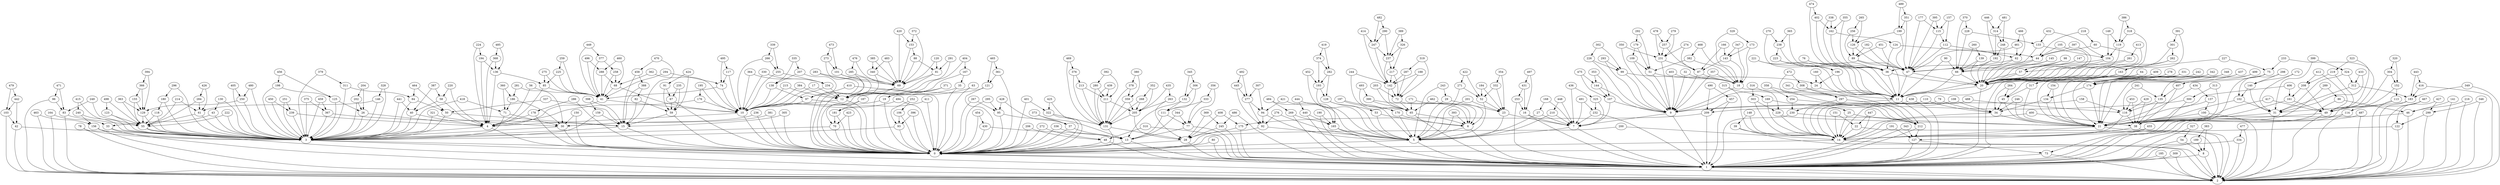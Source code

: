 digraph Dorogovtsev_Mendes_nodes_500 {
0;
1;
2;
3;
4;
5;
6;
7;
8;
9;
10;
11;
12;
13;
14;
15;
16;
17;
18;
19;
20;
21;
22;
23;
24;
25;
26;
27;
28;
29;
30;
31;
32;
33;
34;
35;
36;
37;
38;
39;
40;
41;
42;
43;
44;
45;
46;
47;
48;
49;
50;
51;
52;
53;
54;
55;
56;
57;
58;
59;
60;
61;
62;
63;
64;
65;
66;
67;
68;
69;
70;
71;
72;
73;
74;
75;
76;
77;
78;
79;
80;
81;
82;
83;
84;
85;
86;
87;
88;
89;
90;
91;
92;
93;
94;
95;
96;
97;
98;
99;
100;
101;
102;
103;
104;
105;
106;
107;
108;
109;
110;
111;
112;
113;
114;
115;
116;
117;
118;
119;
120;
121;
122;
123;
124;
125;
126;
127;
128;
129;
130;
131;
132;
133;
134;
135;
136;
137;
138;
139;
140;
141;
142;
143;
144;
145;
146;
147;
148;
149;
150;
151;
152;
153;
154;
155;
156;
157;
158;
159;
160;
161;
162;
163;
164;
165;
166;
167;
168;
169;
170;
171;
172;
173;
174;
175;
176;
177;
178;
179;
180;
181;
182;
183;
184;
185;
186;
187;
188;
189;
190;
191;
192;
193;
194;
195;
196;
197;
198;
199;
200;
201;
202;
203;
204;
205;
206;
207;
208;
209;
210;
211;
212;
213;
214;
215;
216;
217;
218;
219;
220;
221;
222;
223;
224;
225;
226;
227;
228;
229;
230;
231;
232;
233;
234;
235;
236;
237;
238;
239;
240;
241;
242;
243;
244;
245;
246;
247;
248;
249;
250;
251;
252;
253;
254;
255;
256;
257;
258;
259;
260;
261;
262;
263;
264;
265;
266;
267;
268;
269;
270;
271;
272;
273;
274;
275;
276;
277;
278;
279;
280;
281;
282;
283;
284;
285;
286;
287;
288;
289;
290;
291;
292;
293;
294;
295;
296;
297;
298;
299;
300;
301;
302;
303;
304;
305;
306;
307;
308;
309;
310;
311;
312;
313;
314;
315;
316;
317;
318;
319;
320;
321;
322;
323;
324;
325;
326;
327;
328;
329;
330;
331;
332;
333;
334;
335;
336;
337;
338;
339;
340;
341;
342;
343;
344;
345;
346;
347;
348;
349;
350;
351;
352;
353;
354;
355;
356;
357;
358;
359;
360;
361;
362;
363;
364;
365;
366;
367;
368;
369;
370;
371;
372;
373;
374;
375;
376;
377;
378;
379;
380;
381;
382;
383;
384;
385;
386;
387;
388;
389;
390;
391;
392;
393;
394;
395;
396;
397;
398;
399;
400;
401;
402;
403;
404;
405;
406;
407;
408;
409;
410;
411;
412;
413;
414;
415;
416;
417;
418;
419;
420;
421;
422;
423;
424;
425;
426;
427;
428;
429;
430;
431;
432;
433;
434;
435;
436;
437;
438;
439;
440;
441;
442;
443;
444;
445;
446;
447;
448;
449;
450;
451;
452;
453;
454;
455;
456;
457;
458;
459;
460;
461;
462;
463;
464;
465;
466;
467;
468;
469;
470;
471;
472;
473;
474;
475;
476;
477;
478;
479;
480;
481;
482;
483;
484;
485;
486;
487;
488;
489;
490;
491;
492;
493;
494;
495;
496;
497;
498;
499;
0 -> 1;
1 -> 2;
2 -> 0;
3 -> 2;
3 -> 0;
4 -> 3;
4 -> 0;
5 -> 0;
5 -> 1;
6 -> 5;
6 -> 1;
7 -> 5;
7 -> 1;
8 -> 1;
8 -> 2;
9 -> 7;
9 -> 1;
10 -> 4;
10 -> 0;
11 -> 9;
11 -> 1;
12 -> 10;
12 -> 0;
13 -> 0;
13 -> 1;
14 -> 2;
14 -> 0;
15 -> 3;
15 -> 0;
16 -> 7;
16 -> 1;
17 -> 12;
17 -> 10;
18 -> 11;
18 -> 9;
19 -> 10;
19 -> 0;
20 -> 11;
20 -> 1;
21 -> 14;
21 -> 2;
22 -> 14;
22 -> 2;
23 -> 7;
23 -> 5;
24 -> 11;
24 -> 9;
25 -> 21;
25 -> 14;
26 -> 4;
26 -> 3;
27 -> 7;
27 -> 5;
28 -> 0;
28 -> 1;
29 -> 23;
29 -> 5;
30 -> 3;
30 -> 0;
31 -> 21;
31 -> 2;
32 -> 18;
32 -> 9;
33 -> 3;
33 -> 2;
34 -> 21;
34 -> 14;
35 -> 12;
35 -> 0;
36 -> 20;
36 -> 11;
37 -> 13;
37 -> 0;
38 -> 14;
38 -> 2;
39 -> 14;
39 -> 2;
40 -> 4;
40 -> 3;
41 -> 10;
41 -> 4;
42 -> 3;
42 -> 2;
43 -> 33;
43 -> 3;
44 -> 36;
44 -> 20;
45 -> 34;
45 -> 21;
46 -> 38;
46 -> 2;
47 -> 20;
47 -> 11;
48 -> 0;
48 -> 1;
49 -> 21;
49 -> 2;
50 -> 15;
50 -> 3;
51 -> 18;
51 -> 9;
52 -> 23;
52 -> 5;
53 -> 6;
53 -> 5;
54 -> 8;
54 -> 1;
55 -> 3;
55 -> 2;
56 -> 41;
56 -> 4;
57 -> 20;
57 -> 11;
58 -> 40;
58 -> 4;
59 -> 15;
59 -> 0;
60 -> 44;
60 -> 20;
61 -> 55;
61 -> 3;
62 -> 47;
62 -> 20;
63 -> 12;
63 -> 0;
64 -> 20;
64 -> 1;
65 -> 6;
65 -> 1;
66 -> 20;
66 -> 11;
67 -> 59;
67 -> 0;
68 -> 41;
68 -> 10;
69 -> 12;
69 -> 0;
70 -> 3;
70 -> 0;
71 -> 30;
71 -> 3;
72 -> 65;
72 -> 6;
73 -> 1;
73 -> 2;
74 -> 41;
74 -> 10;
75 -> 20;
75 -> 1;
76 -> 36;
76 -> 11;
77 -> 13;
77 -> 1;
78 -> 3;
78 -> 2;
79 -> 34;
79 -> 14;
80 -> 0;
80 -> 1;
81 -> 69;
81 -> 12;
82 -> 59;
82 -> 15;
83 -> 55;
83 -> 2;
84 -> 50;
84 -> 3;
85 -> 41;
85 -> 4;
86 -> 46;
86 -> 38;
87 -> 18;
87 -> 9;
88 -> 81;
88 -> 69;
89 -> 47;
89 -> 11;
90 -> 66;
90 -> 11;
91 -> 67;
91 -> 59;
92 -> 5;
92 -> 0;
93 -> 3;
93 -> 0;
94 -> 92;
94 -> 5;
95 -> 37;
95 -> 0;
96 -> 83;
96 -> 2;
97 -> 10;
97 -> 0;
98 -> 57;
98 -> 20;
99 -> 24;
99 -> 9;
100 -> 21;
100 -> 2;
101 -> 69;
101 -> 12;
102 -> 31;
102 -> 21;
103 -> 42;
103 -> 2;
104 -> 66;
104 -> 20;
105 -> 44;
105 -> 20;
106 -> 93;
106 -> 0;
107 -> 9;
107 -> 7;
108 -> 34;
108 -> 14;
109 -> 51;
109 -> 9;
110 -> 34;
110 -> 14;
111 -> 77;
111 -> 13;
112 -> 62;
112 -> 47;
113 -> 49;
113 -> 2;
114 -> 21;
114 -> 2;
115 -> 112;
115 -> 47;
116 -> 38;
116 -> 14;
117 -> 74;
117 -> 10;
118 -> 55;
118 -> 3;
119 -> 104;
119 -> 20;
120 -> 81;
120 -> 69;
121 -> 19;
121 -> 0;
122 -> 14;
122 -> 2;
123 -> 55;
123 -> 3;
124 -> 44;
124 -> 36;
125 -> 26;
125 -> 3;
126 -> 89;
126 -> 47;
127 -> 73;
127 -> 1;
128 -> 53;
128 -> 5;
129 -> 55;
129 -> 3;
130 -> 43;
130 -> 3;
131 -> 28;
131 -> 0;
132 -> 111;
132 -> 13;
133 -> 104;
133 -> 66;
134 -> 34;
134 -> 21;
135 -> 116;
135 -> 38;
136 -> 85;
136 -> 4;
137 -> 100;
137 -> 21;
138 -> 97;
138 -> 10;
139 -> 66;
139 -> 20;
140 -> 102;
140 -> 31;
141 -> 46;
141 -> 2;
142 -> 72;
142 -> 65;
143 -> 87;
143 -> 18;
144 -> 107;
144 -> 9;
145 -> 47;
145 -> 20;
146 -> 61;
146 -> 3;
147 -> 57;
147 -> 20;
148 -> 39;
148 -> 14;
149 -> 119;
149 -> 104;
150 -> 30;
150 -> 0;
151 -> 22;
151 -> 14;
152 -> 113;
152 -> 49;
153 -> 88;
153 -> 69;
154 -> 134;
154 -> 21;
155 -> 129;
155 -> 55;
156 -> 3;
156 -> 2;
157 -> 115;
157 -> 112;
158 -> 116;
158 -> 14;
159 -> 15;
159 -> 3;
160 -> 24;
160 -> 11;
161 -> 49;
161 -> 21;
162 -> 124;
162 -> 36;
163 -> 20;
163 -> 11;
164 -> 33;
164 -> 2;
165 -> 5;
165 -> 1;
166 -> 143;
166 -> 87;
167 -> 35;
167 -> 12;
168 -> 27;
168 -> 7;
169 -> 25;
169 -> 14;
170 -> 6;
170 -> 5;
171 -> 65;
171 -> 6;
172 -> 140;
172 -> 31;
173 -> 143;
173 -> 18;
174 -> 134;
174 -> 21;
175 -> 28;
175 -> 1;
176 -> 10;
176 -> 4;
177 -> 115;
177 -> 47;
178 -> 4;
178 -> 0;
179 -> 109;
179 -> 51;
180 -> 118;
180 -> 3;
181 -> 70;
181 -> 0;
182 -> 89;
182 -> 47;
183 -> 31;
183 -> 2;
184 -> 52;
184 -> 23;
185 -> 1;
185 -> 2;
186 -> 71;
186 -> 30;
187 -> 181;
187 -> 70;
188 -> 142;
188 -> 72;
189 -> 8;
189 -> 1;
190 -> 165;
190 -> 1;
191 -> 127;
191 -> 1;
192 -> 66;
192 -> 20;
193 -> 128;
193 -> 5;
194 -> 136;
194 -> 4;
195 -> 176;
195 -> 10;
196 -> 24;
196 -> 11;
197 -> 170;
197 -> 5;
198 -> 125;
198 -> 3;
199 -> 126;
199 -> 47;
200 -> 14;
200 -> 0;
201 -> 23;
201 -> 5;
202 -> 26;
202 -> 3;
203 -> 72;
203 -> 65;
204 -> 202;
204 -> 26;
205 -> 131;
205 -> 28;
206 -> 48;
206 -> 0;
207 -> 138;
207 -> 97;
208 -> 161;
208 -> 49;
209 -> 175;
209 -> 1;
210 -> 7;
210 -> 5;
211 -> 205;
211 -> 131;
212 -> 127;
212 -> 1;
213 -> 211;
213 -> 131;
214 -> 61;
214 -> 55;
215 -> 12;
215 -> 10;
216 -> 46;
216 -> 2;
217 -> 142;
217 -> 72;
218 -> 60;
218 -> 44;
219 -> 208;
219 -> 49;
220 -> 58;
220 -> 4;
221 -> 196;
221 -> 11;
222 -> 55;
222 -> 3;
223 -> 196;
223 -> 11;
224 -> 194;
224 -> 4;
225 -> 85;
225 -> 41;
226 -> 99;
226 -> 9;
227 -> 75;
227 -> 20;
228 -> 133;
228 -> 66;
229 -> 21;
229 -> 14;
230 -> 212;
230 -> 1;
231 -> 87;
231 -> 9;
232 -> 7;
232 -> 1;
233 -> 75;
233 -> 1;
234 -> 12;
234 -> 10;
235 -> 67;
235 -> 59;
236 -> 30;
236 -> 0;
237 -> 217;
237 -> 142;
238 -> 223;
238 -> 11;
239 -> 4;
239 -> 3;
240 -> 156;
240 -> 3;
241 -> 135;
241 -> 116;
242 -> 174;
242 -> 21;
243 -> 29;
243 -> 5;
244 -> 142;
244 -> 65;
245 -> 28;
245 -> 1;
246 -> 34;
246 -> 21;
247 -> 237;
247 -> 142;
248 -> 192;
248 -> 20;
249 -> 83;
249 -> 55;
250 -> 129;
250 -> 3;
251 -> 239;
251 -> 3;
252 -> 106;
252 -> 93;
253 -> 16;
253 -> 1;
254 -> 230;
254 -> 212;
255 -> 234;
255 -> 10;
256 -> 126;
256 -> 89;
257 -> 231;
257 -> 87;
258 -> 68;
258 -> 41;
259 -> 225;
259 -> 41;
260 -> 139;
260 -> 66;
261 -> 57;
261 -> 20;
262 -> 163;
262 -> 20;
263 -> 205;
263 -> 28;
264 -> 45;
264 -> 34;
265 -> 256;
265 -> 126;
266 -> 255;
266 -> 10;
267 -> 95;
267 -> 0;
268 -> 205;
268 -> 131;
269 -> 165;
269 -> 1;
270 -> 238;
270 -> 11;
271 -> 52;
271 -> 5;
272 -> 48;
272 -> 0;
273 -> 101;
273 -> 12;
274 -> 231;
274 -> 87;
275 -> 85;
275 -> 41;
276 -> 92;
276 -> 5;
277 -> 94;
277 -> 92;
278 -> 174;
278 -> 21;
279 -> 257;
279 -> 231;
280 -> 211;
280 -> 131;
281 -> 186;
281 -> 30;
282 -> 193;
282 -> 128;
283 -> 69;
283 -> 0;
284 -> 61;
284 -> 55;
285 -> 69;
285 -> 0;
286 -> 178;
286 -> 0;
287 -> 142;
287 -> 72;
288 -> 68;
288 -> 41;
289 -> 86;
289 -> 38;
290 -> 247;
290 -> 237;
291 -> 81;
291 -> 12;
292 -> 179;
292 -> 51;
293 -> 99;
293 -> 9;
294 -> 74;
294 -> 41;
295 -> 95;
295 -> 0;
296 -> 180;
296 -> 3;
297 -> 230;
297 -> 212;
298 -> 140;
298 -> 102;
299 -> 122;
299 -> 2;
300 -> 9;
300 -> 1;
301 -> 262;
301 -> 20;
302 -> 226;
302 -> 99;
303 -> 229;
303 -> 14;
304 -> 152;
304 -> 49;
305 -> 15;
305 -> 0;
306 -> 132;
306 -> 111;
307 -> 277;
307 -> 94;
308 -> 297;
308 -> 212;
309 -> 1;
309 -> 2;
310 -> 48;
310 -> 1;
311 -> 84;
311 -> 3;
312 -> 183;
312 -> 31;
313 -> 300;
313 -> 1;
314 -> 248;
314 -> 192;
315 -> 169;
315 -> 14;
316 -> 303;
316 -> 229;
317 -> 45;
317 -> 21;
318 -> 119;
318 -> 20;
319 -> 287;
319 -> 72;
320 -> 304;
320 -> 152;
321 -> 30;
321 -> 3;
322 -> 131;
322 -> 0;
323 -> 219;
323 -> 49;
324 -> 312;
324 -> 31;
325 -> 232;
325 -> 7;
326 -> 237;
326 -> 217;
327 -> 54;
327 -> 1;
328 -> 146;
328 -> 3;
329 -> 173;
329 -> 18;
330 -> 234;
330 -> 10;
331 -> 174;
331 -> 21;
332 -> 52;
332 -> 23;
333 -> 111;
333 -> 77;
334 -> 2;
334 -> 0;
335 -> 207;
335 -> 138;
336 -> 13;
336 -> 0;
337 -> 50;
337 -> 15;
338 -> 162;
338 -> 36;
339 -> 266;
339 -> 255;
340 -> 69;
340 -> 0;
341 -> 297;
341 -> 212;
342 -> 174;
342 -> 21;
343 -> 127;
343 -> 1;
344 -> 77;
344 -> 13;
345 -> 306;
345 -> 132;
346 -> 299;
346 -> 2;
347 -> 143;
347 -> 18;
348 -> 174;
348 -> 21;
349 -> 183;
349 -> 2;
350 -> 231;
350 -> 9;
351 -> 199;
351 -> 47;
352 -> 268;
352 -> 205;
353 -> 144;
353 -> 107;
354 -> 332;
354 -> 23;
355 -> 162;
355 -> 36;
356 -> 333;
356 -> 77;
357 -> 18;
357 -> 9;
358 -> 254;
358 -> 212;
359 -> 205;
359 -> 131;
360 -> 186;
360 -> 71;
361 -> 121;
361 -> 0;
362 -> 68;
362 -> 10;
363 -> 129;
363 -> 55;
364 -> 234;
364 -> 10;
365 -> 238;
365 -> 11;
366 -> 155;
366 -> 129;
367 -> 15;
367 -> 3;
368 -> 136;
368 -> 4;
369 -> 245;
369 -> 28;
370 -> 228;
370 -> 66;
371 -> 19;
371 -> 0;
372 -> 153;
372 -> 69;
373 -> 37;
373 -> 13;
374 -> 282;
374 -> 193;
375 -> 367;
375 -> 3;
376 -> 213;
376 -> 131;
377 -> 258;
377 -> 41;
378 -> 359;
378 -> 131;
379 -> 311;
379 -> 3;
380 -> 378;
380 -> 359;
381 -> 30;
381 -> 0;
382 -> 51;
382 -> 18;
383 -> 189;
383 -> 8;
384 -> 12;
384 -> 10;
385 -> 340;
385 -> 69;
386 -> 318;
386 -> 119;
387 -> 58;
387 -> 40;
388 -> 82;
388 -> 15;
389 -> 326;
389 -> 237;
390 -> 65;
390 -> 6;
391 -> 301;
391 -> 20;
392 -> 280;
392 -> 211;
393 -> 6;
393 -> 5;
394 -> 366;
394 -> 129;
395 -> 115;
395 -> 47;
396 -> 93;
396 -> 0;
397 -> 44;
397 -> 20;
398 -> 159;
398 -> 15;
399 -> 324;
399 -> 31;
400 -> 38;
400 -> 14;
401 -> 322;
401 -> 0;
402 -> 162;
402 -> 36;
403 -> 18;
403 -> 9;
404 -> 167;
404 -> 12;
405 -> 250;
405 -> 3;
406 -> 161;
406 -> 21;
407 -> 135;
407 -> 38;
408 -> 175;
408 -> 28;
409 -> 317;
409 -> 45;
410 -> 97;
410 -> 0;
411 -> 181;
411 -> 0;
412 -> 208;
412 -> 49;
413 -> 261;
413 -> 20;
414 -> 247;
414 -> 142;
415 -> 240;
415 -> 3;
416 -> 183;
416 -> 2;
417 -> 49;
417 -> 21;
418 -> 71;
418 -> 3;
419 -> 374;
419 -> 282;
420 -> 153;
420 -> 69;
421 -> 94;
421 -> 5;
422 -> 271;
422 -> 52;
423 -> 70;
423 -> 0;
424 -> 91;
424 -> 59;
425 -> 322;
425 -> 0;
426 -> 284;
426 -> 61;
427 -> 299;
427 -> 122;
428 -> 95;
428 -> 37;
429 -> 116;
429 -> 38;
430 -> 13;
430 -> 0;
431 -> 253;
431 -> 16;
432 -> 133;
432 -> 104;
433 -> 312;
433 -> 31;
434 -> 137;
434 -> 21;
435 -> 263;
435 -> 205;
436 -> 325;
436 -> 7;
437 -> 174;
437 -> 21;
438 -> 209;
438 -> 1;
439 -> 211;
439 -> 131;
440 -> 165;
440 -> 1;
441 -> 40;
441 -> 3;
442 -> 103;
442 -> 42;
443 -> 416;
443 -> 183;
444 -> 440;
444 -> 165;
445 -> 277;
445 -> 92;
446 -> 314;
446 -> 192;
447 -> 22;
447 -> 14;
448 -> 210;
448 -> 7;
449 -> 377;
449 -> 41;
450 -> 239;
450 -> 3;
451 -> 89;
451 -> 47;
452 -> 193;
452 -> 5;
453 -> 116;
453 -> 38;
454 -> 430;
454 -> 0;
455 -> 127;
455 -> 73;
456 -> 198;
456 -> 125;
457 -> 209;
457 -> 1;
458 -> 388;
458 -> 15;
459 -> 367;
459 -> 3;
460 -> 288;
460 -> 68;
461 -> 62;
461 -> 47;
462 -> 65;
462 -> 6;
463 -> 156;
463 -> 2;
464 -> 84;
464 -> 50;
465 -> 361;
465 -> 121;
466 -> 461;
466 -> 62;
467 -> 114;
467 -> 2;
468 -> 382;
468 -> 18;
469 -> 376;
469 -> 131;
470 -> 458;
470 -> 15;
471 -> 96;
471 -> 83;
472 -> 308;
472 -> 297;
473 -> 273;
473 -> 101;
474 -> 402;
474 -> 36;
475 -> 144;
475 -> 107;
476 -> 285;
476 -> 69;
477 -> 334;
477 -> 2;
478 -> 257;
478 -> 231;
479 -> 442;
479 -> 103;
480 -> 250;
480 -> 3;
481 -> 314;
481 -> 248;
482 -> 290;
482 -> 247;
483 -> 340;
483 -> 69;
484 -> 269;
484 -> 165;
485 -> 368;
485 -> 136;
486 -> 245;
486 -> 1;
487 -> 38;
487 -> 2;
488 -> 116;
488 -> 14;
489 -> 351;
489 -> 199;
490 -> 457;
490 -> 209;
491 -> 232;
491 -> 7;
492 -> 445;
492 -> 277;
493 -> 390;
493 -> 65;
494 -> 10;
494 -> 0;
495 -> 117;
495 -> 74;
496 -> 288;
496 -> 41;
497 -> 431;
497 -> 16;
498 -> 123;
498 -> 55;
499 -> 407;
499 -> 135;
}